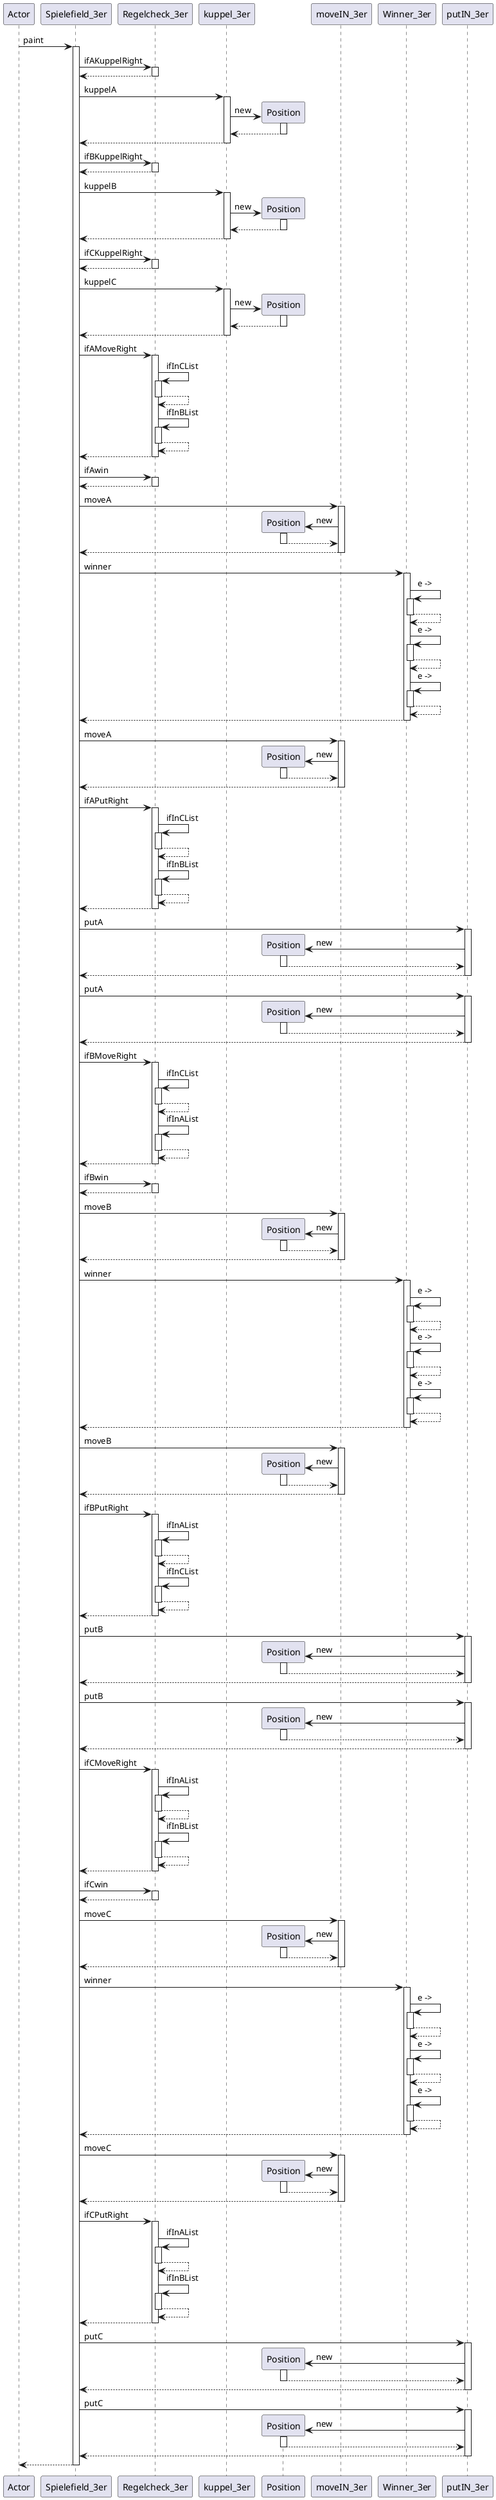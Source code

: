 @startuml
participant Actor
Actor -> Spielefield_3er : paint
activate Spielefield_3er
Spielefield_3er -> Regelcheck_3er : ifAKuppelRight
activate Regelcheck_3er
Regelcheck_3er --> Spielefield_3er
deactivate Regelcheck_3er
Spielefield_3er -> kuppel_3er : kuppelA
activate kuppel_3er
create Position
kuppel_3er -> Position : new
activate Position
Position --> kuppel_3er
deactivate Position
kuppel_3er --> Spielefield_3er
deactivate kuppel_3er
Spielefield_3er -> Regelcheck_3er : ifBKuppelRight
activate Regelcheck_3er
Regelcheck_3er --> Spielefield_3er
deactivate Regelcheck_3er
Spielefield_3er -> kuppel_3er : kuppelB
activate kuppel_3er
create Position
kuppel_3er -> Position : new
activate Position
Position --> kuppel_3er
deactivate Position
kuppel_3er --> Spielefield_3er
deactivate kuppel_3er
Spielefield_3er -> Regelcheck_3er : ifCKuppelRight
activate Regelcheck_3er
Regelcheck_3er --> Spielefield_3er
deactivate Regelcheck_3er
Spielefield_3er -> kuppel_3er : kuppelC
activate kuppel_3er
create Position
kuppel_3er -> Position : new
activate Position
Position --> kuppel_3er
deactivate Position
kuppel_3er --> Spielefield_3er
deactivate kuppel_3er
Spielefield_3er -> Regelcheck_3er : ifAMoveRight
activate Regelcheck_3er
Regelcheck_3er -> Regelcheck_3er : ifInCList
activate Regelcheck_3er
Regelcheck_3er --> Regelcheck_3er
deactivate Regelcheck_3er
Regelcheck_3er -> Regelcheck_3er : ifInBList
activate Regelcheck_3er
Regelcheck_3er --> Regelcheck_3er
deactivate Regelcheck_3er
Regelcheck_3er --> Spielefield_3er
deactivate Regelcheck_3er
Spielefield_3er -> Regelcheck_3er : ifAwin
activate Regelcheck_3er
Regelcheck_3er --> Spielefield_3er
deactivate Regelcheck_3er
Spielefield_3er -> moveIN_3er : moveA
activate moveIN_3er
create Position
moveIN_3er -> Position : new
activate Position
Position --> moveIN_3er
deactivate Position
moveIN_3er --> Spielefield_3er
deactivate moveIN_3er
Spielefield_3er -> Winner_3er : winner
activate Winner_3er
Winner_3er -> Winner_3er : e ->
activate Winner_3er
Winner_3er --> Winner_3er
deactivate Winner_3er
Winner_3er -> Winner_3er : e ->
activate Winner_3er
Winner_3er --> Winner_3er
deactivate Winner_3er
Winner_3er -> Winner_3er : e ->
activate Winner_3er
Winner_3er --> Winner_3er
deactivate Winner_3er
Winner_3er --> Spielefield_3er
deactivate Winner_3er
Spielefield_3er -> moveIN_3er : moveA
activate moveIN_3er
create Position
moveIN_3er -> Position : new
activate Position
Position --> moveIN_3er
deactivate Position
moveIN_3er --> Spielefield_3er
deactivate moveIN_3er
Spielefield_3er -> Regelcheck_3er : ifAPutRight
activate Regelcheck_3er
Regelcheck_3er -> Regelcheck_3er : ifInCList
activate Regelcheck_3er
Regelcheck_3er --> Regelcheck_3er
deactivate Regelcheck_3er
Regelcheck_3er -> Regelcheck_3er : ifInBList
activate Regelcheck_3er
Regelcheck_3er --> Regelcheck_3er
deactivate Regelcheck_3er
Regelcheck_3er --> Spielefield_3er
deactivate Regelcheck_3er
Spielefield_3er -> putIN_3er : putA
activate putIN_3er
create Position
putIN_3er -> Position : new
activate Position
Position --> putIN_3er
deactivate Position
putIN_3er --> Spielefield_3er
deactivate putIN_3er
Spielefield_3er -> putIN_3er : putA
activate putIN_3er
create Position
putIN_3er -> Position : new
activate Position
Position --> putIN_3er
deactivate Position
putIN_3er --> Spielefield_3er
deactivate putIN_3er
Spielefield_3er -> Regelcheck_3er : ifBMoveRight
activate Regelcheck_3er
Regelcheck_3er -> Regelcheck_3er : ifInCList
activate Regelcheck_3er
Regelcheck_3er --> Regelcheck_3er
deactivate Regelcheck_3er
Regelcheck_3er -> Regelcheck_3er : ifInAList
activate Regelcheck_3er
Regelcheck_3er --> Regelcheck_3er
deactivate Regelcheck_3er
Regelcheck_3er --> Spielefield_3er
deactivate Regelcheck_3er
Spielefield_3er -> Regelcheck_3er : ifBwin
activate Regelcheck_3er
Regelcheck_3er --> Spielefield_3er
deactivate Regelcheck_3er
Spielefield_3er -> moveIN_3er : moveB
activate moveIN_3er
create Position
moveIN_3er -> Position : new
activate Position
Position --> moveIN_3er
deactivate Position
moveIN_3er --> Spielefield_3er
deactivate moveIN_3er
Spielefield_3er -> Winner_3er : winner
activate Winner_3er
Winner_3er -> Winner_3er : e ->
activate Winner_3er
Winner_3er --> Winner_3er
deactivate Winner_3er
Winner_3er -> Winner_3er : e ->
activate Winner_3er
Winner_3er --> Winner_3er
deactivate Winner_3er
Winner_3er -> Winner_3er : e ->
activate Winner_3er
Winner_3er --> Winner_3er
deactivate Winner_3er
Winner_3er --> Spielefield_3er
deactivate Winner_3er
Spielefield_3er -> moveIN_3er : moveB
activate moveIN_3er
create Position
moveIN_3er -> Position : new
activate Position
Position --> moveIN_3er
deactivate Position
moveIN_3er --> Spielefield_3er
deactivate moveIN_3er
Spielefield_3er -> Regelcheck_3er : ifBPutRight
activate Regelcheck_3er
Regelcheck_3er -> Regelcheck_3er : ifInAList
activate Regelcheck_3er
Regelcheck_3er --> Regelcheck_3er
deactivate Regelcheck_3er
Regelcheck_3er -> Regelcheck_3er : ifInCList
activate Regelcheck_3er
Regelcheck_3er --> Regelcheck_3er
deactivate Regelcheck_3er
Regelcheck_3er --> Spielefield_3er
deactivate Regelcheck_3er
Spielefield_3er -> putIN_3er : putB
activate putIN_3er
create Position
putIN_3er -> Position : new
activate Position
Position --> putIN_3er
deactivate Position
putIN_3er --> Spielefield_3er
deactivate putIN_3er
Spielefield_3er -> putIN_3er : putB
activate putIN_3er
create Position
putIN_3er -> Position : new
activate Position
Position --> putIN_3er
deactivate Position
putIN_3er --> Spielefield_3er
deactivate putIN_3er
Spielefield_3er -> Regelcheck_3er : ifCMoveRight
activate Regelcheck_3er
Regelcheck_3er -> Regelcheck_3er : ifInAList
activate Regelcheck_3er
Regelcheck_3er --> Regelcheck_3er
deactivate Regelcheck_3er
Regelcheck_3er -> Regelcheck_3er : ifInBList
activate Regelcheck_3er
Regelcheck_3er --> Regelcheck_3er
deactivate Regelcheck_3er
Regelcheck_3er --> Spielefield_3er
deactivate Regelcheck_3er
Spielefield_3er -> Regelcheck_3er : ifCwin
activate Regelcheck_3er
Regelcheck_3er --> Spielefield_3er
deactivate Regelcheck_3er
Spielefield_3er -> moveIN_3er : moveC
activate moveIN_3er
create Position
moveIN_3er -> Position : new
activate Position
Position --> moveIN_3er
deactivate Position
moveIN_3er --> Spielefield_3er
deactivate moveIN_3er
Spielefield_3er -> Winner_3er : winner
activate Winner_3er
Winner_3er -> Winner_3er : e ->
activate Winner_3er
Winner_3er --> Winner_3er
deactivate Winner_3er
Winner_3er -> Winner_3er : e ->
activate Winner_3er
Winner_3er --> Winner_3er
deactivate Winner_3er
Winner_3er -> Winner_3er : e ->
activate Winner_3er
Winner_3er --> Winner_3er
deactivate Winner_3er
Winner_3er --> Spielefield_3er
deactivate Winner_3er
Spielefield_3er -> moveIN_3er : moveC
activate moveIN_3er
create Position
moveIN_3er -> Position : new
activate Position
Position --> moveIN_3er
deactivate Position
moveIN_3er --> Spielefield_3er
deactivate moveIN_3er
Spielefield_3er -> Regelcheck_3er : ifCPutRight
activate Regelcheck_3er
Regelcheck_3er -> Regelcheck_3er : ifInAList
activate Regelcheck_3er
Regelcheck_3er --> Regelcheck_3er
deactivate Regelcheck_3er
Regelcheck_3er -> Regelcheck_3er : ifInBList
activate Regelcheck_3er
Regelcheck_3er --> Regelcheck_3er
deactivate Regelcheck_3er
Regelcheck_3er --> Spielefield_3er
deactivate Regelcheck_3er
Spielefield_3er -> putIN_3er : putC
activate putIN_3er
create Position
putIN_3er -> Position : new
activate Position
Position --> putIN_3er
deactivate Position
putIN_3er --> Spielefield_3er
deactivate putIN_3er
Spielefield_3er -> putIN_3er : putC
activate putIN_3er
create Position
putIN_3er -> Position : new
activate Position
Position --> putIN_3er
deactivate Position
putIN_3er --> Spielefield_3er
deactivate putIN_3er
return
@enduml